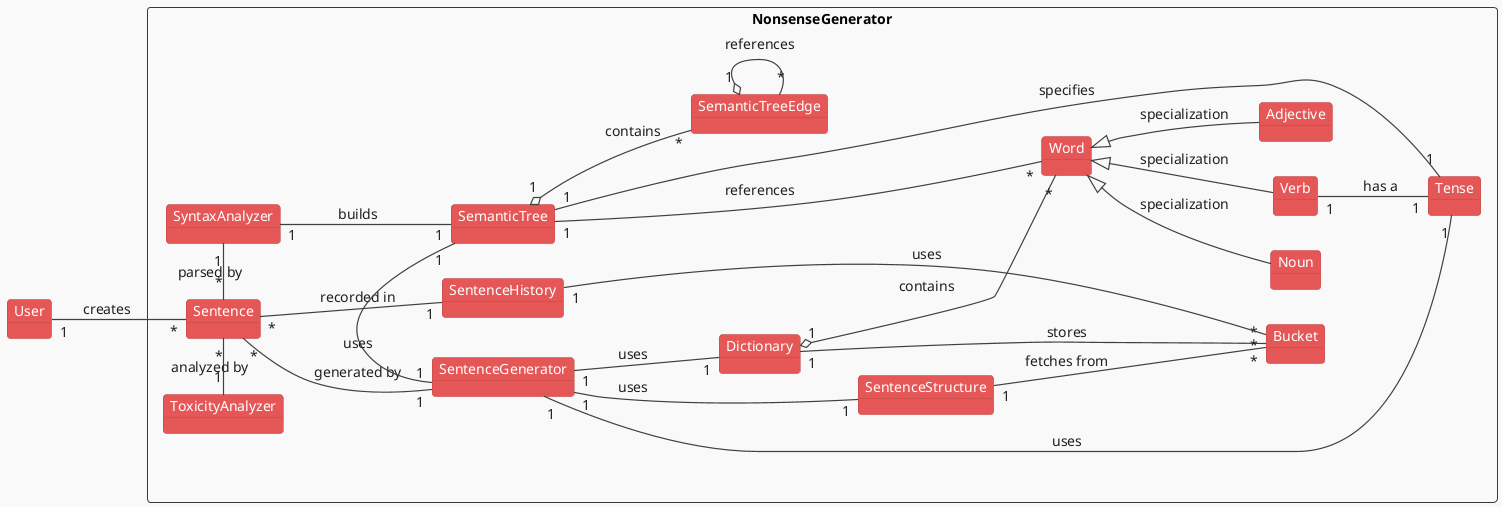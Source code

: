 @startuml domainmodeldiagram
!theme mars
left to right direction
skinparam packageStyle rectangle
skinparam Arrow{
  Color #404040
  FontColor #1f1f1f
  FontSize 14
  Thickness 1.2
}

skinparam object {
    BackgroundColor #E55756
    BorderColor #BA4645
    FontColor #FFFFFF
}

object User

package NonsenseGenerator {
    object ToxicityAnalyzer
    object SyntaxAnalyzer
    object Sentence
    object SentenceHistory
    object SentenceGenerator
    object SemanticTree
    object SentenceStructure
    object Word
    object Noun
    object Verb
    object Adjective
    object Dictionary
    object Bucket
    object Tense
    object SemanticTreeEdge
}

User "1" -- "*" Sentence : "creates"

Sentence "*" -Left- "1" ToxicityAnalyzer : "analyzed by"
Sentence "*" -- "1" SentenceHistory : "recorded in"
Sentence "*" -Right- "1" SyntaxAnalyzer : "parsed by"
Sentence "*" -- "1" SentenceGenerator : "generated by"

Word <|-- Noun : "specialization"
Word <|-- Verb : "specialization"
Word <|-- Adjective : "specialization"
Verb "1" -- "1" Tense : "has a"

Dictionary "1" o-- "*" Word : "contains"
Dictionary "1" - "*" Bucket : "stores"

SentenceHistory "1" ---- "*" Bucket : "uses"

SentenceGenerator "1" -- "1" SentenceStructure : "uses"
SentenceGenerator "1" -- "1" Dictionary : "uses"
SentenceGenerator "1" - "1" SemanticTree : "uses"
SentenceGenerator "1" -- "1" Tense : "uses"

SyntaxAnalyzer "1" -- "1" SemanticTree : "builds"
SemanticTree "1" -- "*" Word : "references"
SemanticTree "1" -- "1" Tense : "specifies"

SentenceStructure "1" -- "*" Bucket : "fetches from"

SemanticTree "1" o-- "*" SemanticTreeEdge : "contains"
SemanticTreeEdge "1" o-- "*" SemanticTreeEdge : "references"
@enduml
